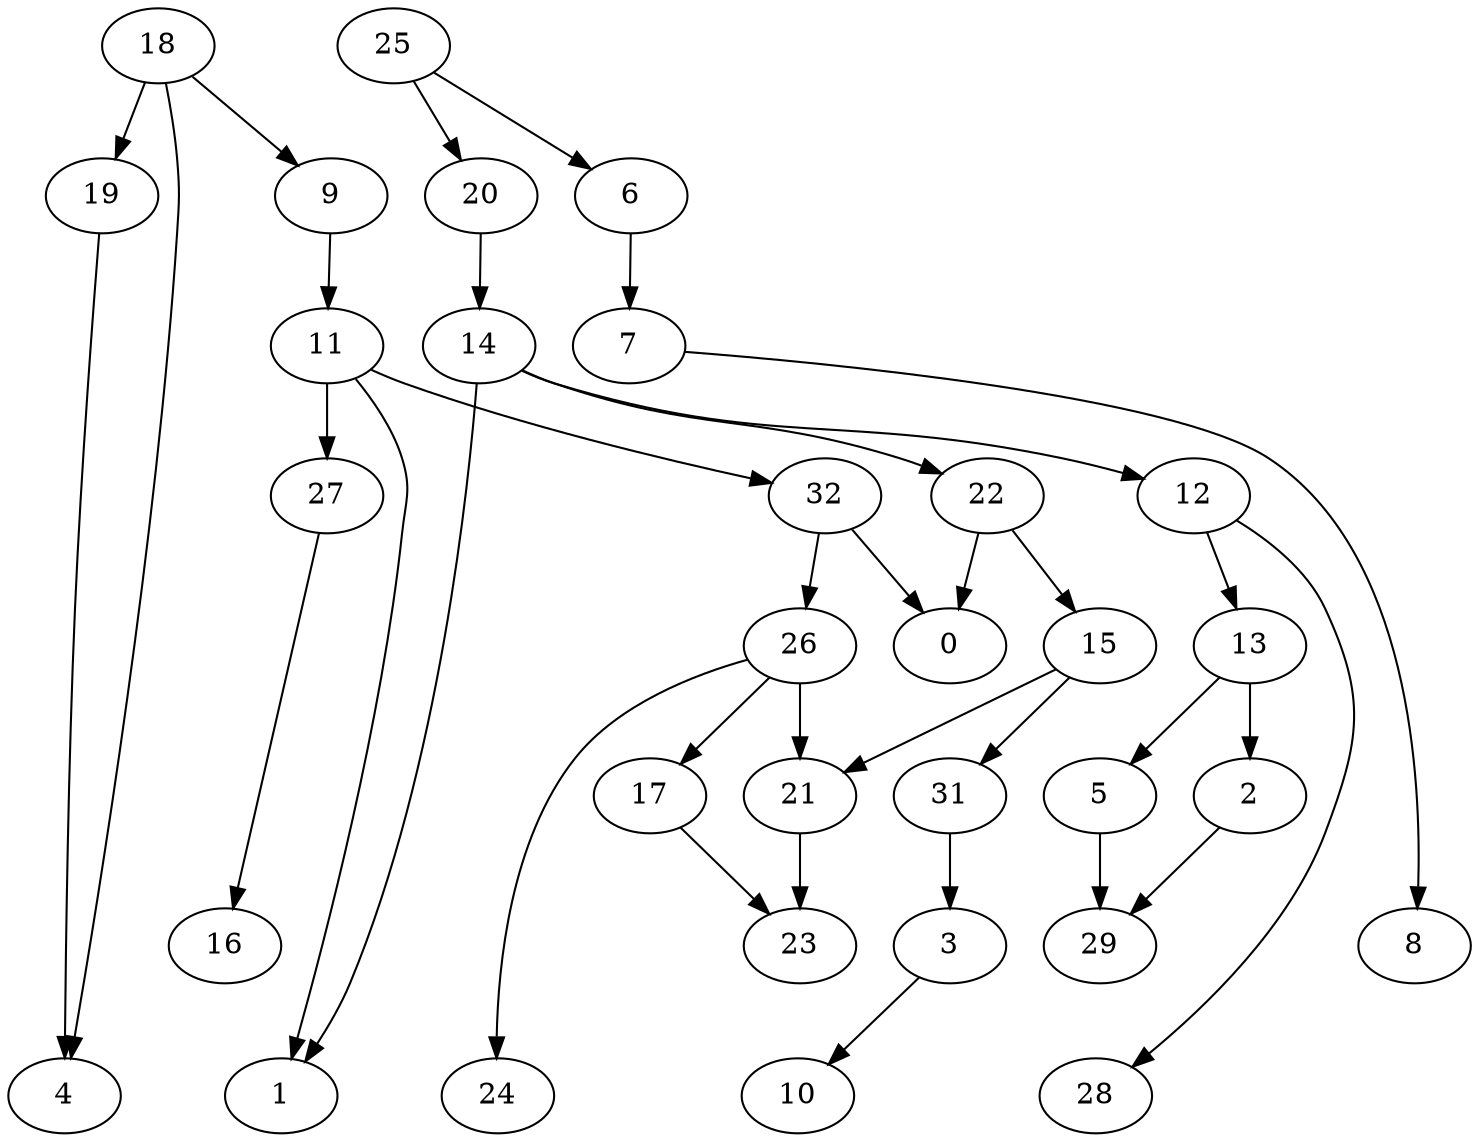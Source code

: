 digraph G {
    2;
    29;
    3;
    10;
    5;
    6;
    7;
    8;
    9;
    11;
    1;
    27;
    32;
    16;
    0;
    26;
    21;
    17;
    24;
    23;
    12;
    13;
    28;
    14;
    22;
    15;
    31;
    18;
    19;
    4;
    20;
    25;
    2 -> 29 [weight=0];
    3 -> 10 [weight=0];
    5 -> 29 [weight=0];
    6 -> 7 [weight=0];
    7 -> 8 [weight=0];
    9 -> 11 [weight=0];
    11 -> 1 [weight=0];
    11 -> 27 [weight=0];
    11 -> 32 [weight=0];
    27 -> 16 [weight=0];
    32 -> 0 [weight=0];
    32 -> 26 [weight=0];
    26 -> 21 [weight=0];
    26 -> 17 [weight=0];
    26 -> 24 [weight=0];
    21 -> 23 [weight=1];
    17 -> 23 [weight=0];
    12 -> 13 [weight=0];
    12 -> 28 [weight=0];
    13 -> 2 [weight=1];
    13 -> 5 [weight=0];
    14 -> 1 [weight=0];
    14 -> 12 [weight=0];
    14 -> 22 [weight=0];
    22 -> 0 [weight=0];
    22 -> 15 [weight=0];
    15 -> 21 [weight=0];
    15 -> 31 [weight=0];
    31 -> 3 [weight=0];
    18 -> 9 [weight=0];
    18 -> 19 [weight=0];
    18 -> 4 [weight=0];
    19 -> 4 [weight=0];
    20 -> 14 [weight=0];
    25 -> 6 [weight=0];
    25 -> 20 [weight=0];
}
